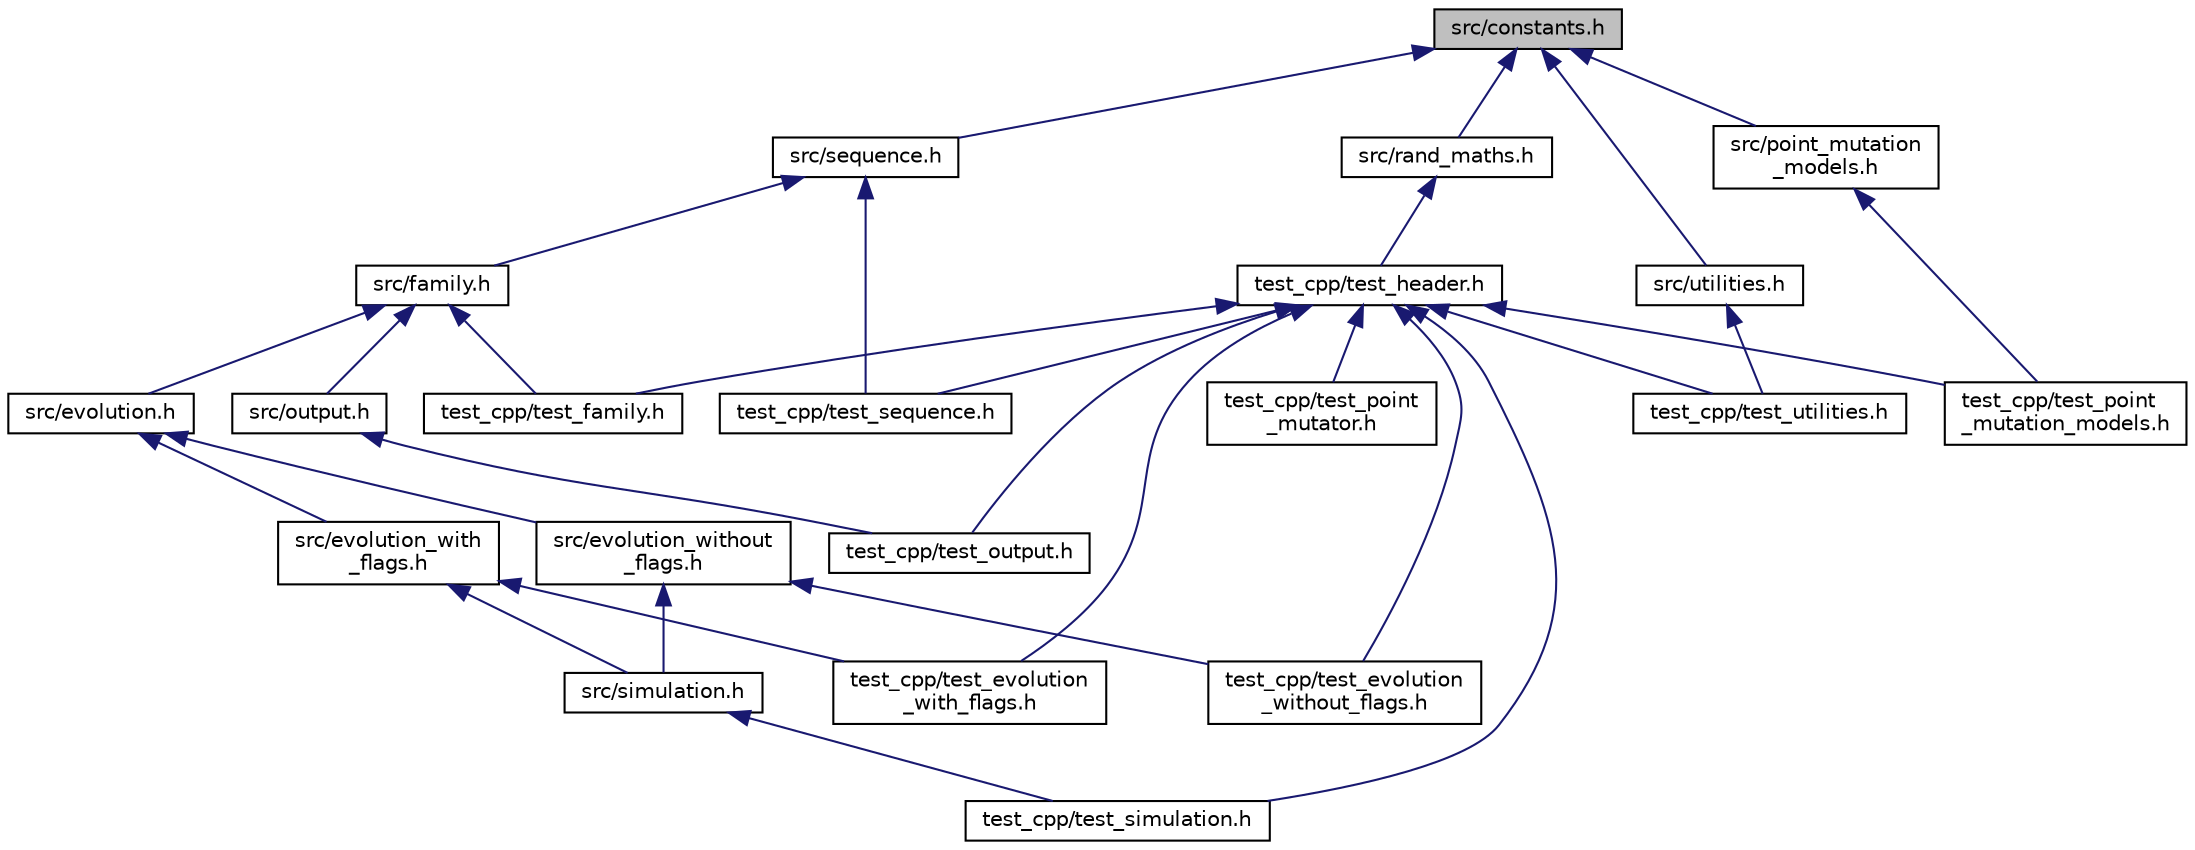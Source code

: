 digraph "src/constants.h"
{
 // LATEX_PDF_SIZE
  edge [fontname="Helvetica",fontsize="10",labelfontname="Helvetica",labelfontsize="10"];
  node [fontname="Helvetica",fontsize="10",shape=record];
  Node1 [label="src/constants.h",height=0.2,width=0.4,color="black", fillcolor="grey75", style="filled", fontcolor="black",tooltip="Definitions for enums/constants/functions that are used everywhere."];
  Node1 -> Node2 [dir="back",color="midnightblue",fontsize="10",style="solid"];
  Node2 [label="src/sequence.h",height=0.2,width=0.4,color="black", fillcolor="white", style="filled",URL="$sequence_8h.html",tooltip="To store a DNA sequence and the mutations that it has undergone."];
  Node2 -> Node3 [dir="back",color="midnightblue",fontsize="10",style="solid"];
  Node3 [label="src/family.h",height=0.2,width=0.4,color="black", fillcolor="white", style="filled",URL="$family_8h.html",tooltip="To store a set of sequences that can recombine with each other."];
  Node3 -> Node4 [dir="back",color="midnightblue",fontsize="10",style="solid"];
  Node4 [label="src/evolution.h",height=0.2,width=0.4,color="black", fillcolor="white", style="filled",URL="$evolution_8h_source.html",tooltip=" "];
  Node4 -> Node5 [dir="back",color="midnightblue",fontsize="10",style="solid"];
  Node5 [label="src/evolution_with\l_flags.h",height=0.2,width=0.4,color="black", fillcolor="white", style="filled",URL="$evolution__with__flags_8h_source.html",tooltip=" "];
  Node5 -> Node6 [dir="back",color="midnightblue",fontsize="10",style="solid"];
  Node6 [label="src/simulation.h",height=0.2,width=0.4,color="black", fillcolor="white", style="filled",URL="$simulation_8h.html",tooltip=" "];
  Node6 -> Node7 [dir="back",color="midnightblue",fontsize="10",style="solid"];
  Node7 [label="test_cpp/test_simulation.h",height=0.2,width=0.4,color="black", fillcolor="white", style="filled",URL="$test__simulation_8h.html",tooltip=" "];
  Node5 -> Node8 [dir="back",color="midnightblue",fontsize="10",style="solid"];
  Node8 [label="test_cpp/test_evolution\l_with_flags.h",height=0.2,width=0.4,color="black", fillcolor="white", style="filled",URL="$test__evolution__with__flags_8h.html",tooltip="To test the functionality of the EvolutionWithFlags class."];
  Node4 -> Node9 [dir="back",color="midnightblue",fontsize="10",style="solid"];
  Node9 [label="src/evolution_without\l_flags.h",height=0.2,width=0.4,color="black", fillcolor="white", style="filled",URL="$evolution__without__flags_8h_source.html",tooltip=" "];
  Node9 -> Node6 [dir="back",color="midnightblue",fontsize="10",style="solid"];
  Node9 -> Node10 [dir="back",color="midnightblue",fontsize="10",style="solid"];
  Node10 [label="test_cpp/test_evolution\l_without_flags.h",height=0.2,width=0.4,color="black", fillcolor="white", style="filled",URL="$test__evolution__without__flags_8h.html",tooltip="To test the functionality of the EvolutionWithoutFlags class."];
  Node3 -> Node11 [dir="back",color="midnightblue",fontsize="10",style="solid"];
  Node11 [label="src/output.h",height=0.2,width=0.4,color="black", fillcolor="white", style="filled",URL="$output_8h.html",tooltip="To output the results of our simulation to a file."];
  Node11 -> Node12 [dir="back",color="midnightblue",fontsize="10",style="solid"];
  Node12 [label="test_cpp/test_output.h",height=0.2,width=0.4,color="black", fillcolor="white", style="filled",URL="$test__output_8h.html",tooltip="To test the functionality of the Output class."];
  Node3 -> Node13 [dir="back",color="midnightblue",fontsize="10",style="solid"];
  Node13 [label="test_cpp/test_family.h",height=0.2,width=0.4,color="black", fillcolor="white", style="filled",URL="$test__family_8h.html",tooltip=" "];
  Node2 -> Node14 [dir="back",color="midnightblue",fontsize="10",style="solid"];
  Node14 [label="test_cpp/test_sequence.h",height=0.2,width=0.4,color="black", fillcolor="white", style="filled",URL="$test__sequence_8h.html",tooltip="To test the functionality of the Sequence class."];
  Node1 -> Node15 [dir="back",color="midnightblue",fontsize="10",style="solid"];
  Node15 [label="src/rand_maths.h",height=0.2,width=0.4,color="black", fillcolor="white", style="filled",URL="$rand__maths_8h.html",tooltip="Declaration of the global random number generator."];
  Node15 -> Node16 [dir="back",color="midnightblue",fontsize="10",style="solid"];
  Node16 [label="test_cpp/test_header.h",height=0.2,width=0.4,color="black", fillcolor="white", style="filled",URL="$test__header_8h.html",tooltip=" "];
  Node16 -> Node17 [dir="back",color="midnightblue",fontsize="10",style="solid"];
  Node17 [label="test_cpp/test_utilities.h",height=0.2,width=0.4,color="black", fillcolor="white", style="filled",URL="$test__utilities_8h.html",tooltip="To test the functionality of the Utility functions."];
  Node16 -> Node14 [dir="back",color="midnightblue",fontsize="10",style="solid"];
  Node16 -> Node13 [dir="back",color="midnightblue",fontsize="10",style="solid"];
  Node16 -> Node18 [dir="back",color="midnightblue",fontsize="10",style="solid"];
  Node18 [label="test_cpp/test_point\l_mutation_models.h",height=0.2,width=0.4,color="black", fillcolor="white", style="filled",URL="$test__point__mutation__models_8h.html",tooltip="To test the functionality of the Point Mutation Models."];
  Node16 -> Node19 [dir="back",color="midnightblue",fontsize="10",style="solid"];
  Node19 [label="test_cpp/test_point\l_mutator.h",height=0.2,width=0.4,color="black", fillcolor="white", style="filled",URL="$test__point__mutator_8h.html",tooltip="To test the functionality of the Point Mutator class."];
  Node16 -> Node12 [dir="back",color="midnightblue",fontsize="10",style="solid"];
  Node16 -> Node10 [dir="back",color="midnightblue",fontsize="10",style="solid"];
  Node16 -> Node8 [dir="back",color="midnightblue",fontsize="10",style="solid"];
  Node16 -> Node7 [dir="back",color="midnightblue",fontsize="10",style="solid"];
  Node1 -> Node20 [dir="back",color="midnightblue",fontsize="10",style="solid"];
  Node20 [label="src/utilities.h",height=0.2,width=0.4,color="black", fillcolor="white", style="filled",URL="$utilities_8h.html",tooltip="Definitions of basic helper functions."];
  Node20 -> Node17 [dir="back",color="midnightblue",fontsize="10",style="solid"];
  Node1 -> Node21 [dir="back",color="midnightblue",fontsize="10",style="solid"];
  Node21 [label="src/point_mutation\l_models.h",height=0.2,width=0.4,color="black", fillcolor="white", style="filled",URL="$point__mutation__models_8h.html",tooltip="To store different models of DNA evolution."];
  Node21 -> Node18 [dir="back",color="midnightblue",fontsize="10",style="solid"];
}
